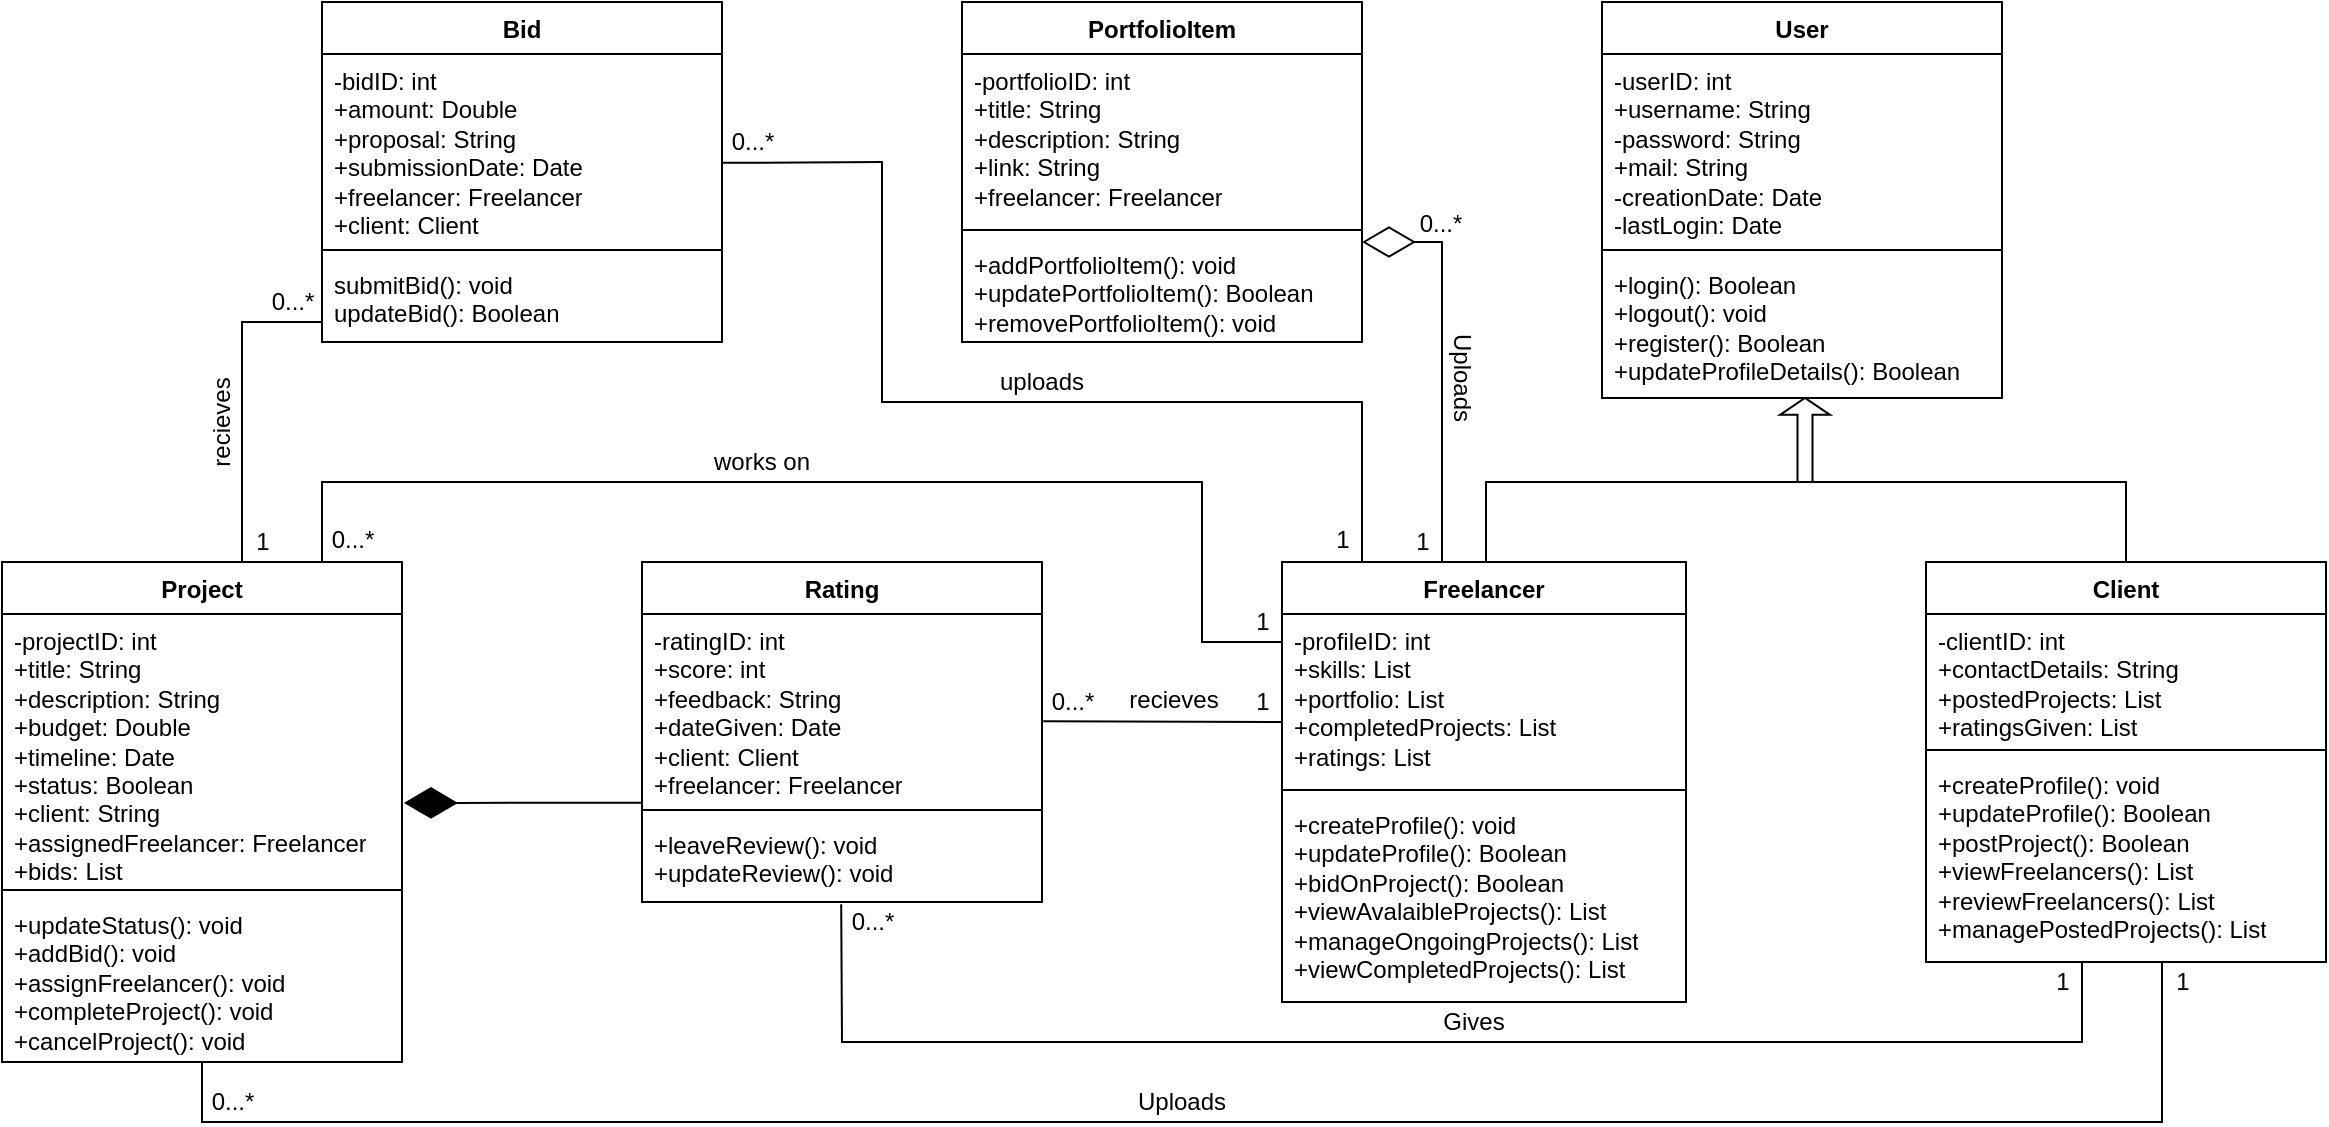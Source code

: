 <mxfile version="24.7.7">
  <diagram name="Page-1" id="2LrFgfVP0xyM8-J0gi2M">
    <mxGraphModel dx="1433" dy="632" grid="1" gridSize="10" guides="1" tooltips="1" connect="1" arrows="1" fold="1" page="1" pageScale="1.2" pageWidth="1100" pageHeight="850" math="0" shadow="0">
      <root>
        <mxCell id="0" />
        <mxCell id="1" parent="0" />
        <mxCell id="NhpR0w7WrQHZj8fpgpJC-158" value="" style="shape=partialRectangle;whiteSpace=wrap;html=1;bottom=0;right=0;fillColor=none;direction=north;movable=1;resizable=1;rotatable=1;deletable=1;editable=1;locked=0;connectable=1;" vertex="1" parent="1">
          <mxGeometry x="560" y="160" width="240" height="120" as="geometry" />
        </mxCell>
        <mxCell id="NhpR0w7WrQHZj8fpgpJC-107" value="User" style="swimlane;fontStyle=1;align=center;verticalAlign=top;childLayout=stackLayout;horizontal=1;startSize=26;horizontalStack=0;resizeParent=1;resizeParentMax=0;resizeLast=0;collapsible=1;marginBottom=0;whiteSpace=wrap;html=1;" vertex="1" parent="1">
          <mxGeometry x="920" y="80" width="200" height="198" as="geometry">
            <mxRectangle x="760" y="100" width="100" height="30" as="alternateBounds" />
          </mxGeometry>
        </mxCell>
        <mxCell id="NhpR0w7WrQHZj8fpgpJC-108" value="-userID: int&lt;div&gt;+username: String&lt;/div&gt;&lt;div&gt;-password: String&lt;/div&gt;&lt;div&gt;+mail: String&lt;/div&gt;&lt;div&gt;-creationDate: Date&lt;/div&gt;&lt;div&gt;-lastLogin: Date&lt;/div&gt;" style="text;strokeColor=none;fillColor=none;align=left;verticalAlign=top;spacingLeft=4;spacingRight=4;overflow=hidden;rotatable=0;points=[[0,0.5],[1,0.5]];portConstraint=eastwest;whiteSpace=wrap;html=1;" vertex="1" parent="NhpR0w7WrQHZj8fpgpJC-107">
          <mxGeometry y="26" width="200" height="94" as="geometry" />
        </mxCell>
        <mxCell id="NhpR0w7WrQHZj8fpgpJC-109" value="" style="line;strokeWidth=1;fillColor=none;align=left;verticalAlign=middle;spacingTop=-1;spacingLeft=3;spacingRight=3;rotatable=0;labelPosition=right;points=[];portConstraint=eastwest;strokeColor=inherit;" vertex="1" parent="NhpR0w7WrQHZj8fpgpJC-107">
          <mxGeometry y="120" width="200" height="8" as="geometry" />
        </mxCell>
        <mxCell id="NhpR0w7WrQHZj8fpgpJC-110" value="+login(): Boolean&lt;div&gt;+logout(): void&lt;/div&gt;&lt;div&gt;+register(): Boolean&lt;/div&gt;&lt;div&gt;+updateProfileDetails(): Boolean&lt;/div&gt;" style="text;strokeColor=none;fillColor=none;align=left;verticalAlign=top;spacingLeft=4;spacingRight=4;overflow=hidden;rotatable=0;points=[[0,0.5],[1,0.5]];portConstraint=eastwest;whiteSpace=wrap;html=1;" vertex="1" parent="NhpR0w7WrQHZj8fpgpJC-107">
          <mxGeometry y="128" width="200" height="70" as="geometry" />
        </mxCell>
        <mxCell id="NhpR0w7WrQHZj8fpgpJC-115" value="Freelancer" style="swimlane;fontStyle=1;align=center;verticalAlign=top;childLayout=stackLayout;horizontal=1;startSize=26;horizontalStack=0;resizeParent=1;resizeParentMax=0;resizeLast=0;collapsible=1;marginBottom=0;whiteSpace=wrap;html=1;" vertex="1" parent="1">
          <mxGeometry x="760" y="360" width="202" height="220" as="geometry" />
        </mxCell>
        <mxCell id="NhpR0w7WrQHZj8fpgpJC-116" value="&lt;div&gt;-profileID: int&lt;/div&gt;&lt;div&gt;+skills: List&lt;/div&gt;&lt;div&gt;+portfolio: List&lt;/div&gt;&lt;div&gt;+completedProjects: List&lt;/div&gt;&lt;div&gt;+ratings: List&lt;/div&gt;" style="text;strokeColor=none;fillColor=none;align=left;verticalAlign=top;spacingLeft=4;spacingRight=4;overflow=hidden;rotatable=0;points=[[0,0.5],[1,0.5]];portConstraint=eastwest;whiteSpace=wrap;html=1;" vertex="1" parent="NhpR0w7WrQHZj8fpgpJC-115">
          <mxGeometry y="26" width="202" height="84" as="geometry" />
        </mxCell>
        <mxCell id="NhpR0w7WrQHZj8fpgpJC-117" value="" style="line;strokeWidth=1;fillColor=none;align=left;verticalAlign=middle;spacingTop=-1;spacingLeft=3;spacingRight=3;rotatable=0;labelPosition=right;points=[];portConstraint=eastwest;strokeColor=inherit;" vertex="1" parent="NhpR0w7WrQHZj8fpgpJC-115">
          <mxGeometry y="110" width="202" height="8" as="geometry" />
        </mxCell>
        <mxCell id="NhpR0w7WrQHZj8fpgpJC-118" value="&lt;div&gt;+createProfile(): void&lt;/div&gt;&lt;div&gt;+updateProfile(): Boolean&lt;/div&gt;&lt;div&gt;+bidOnProject(): Boolean&lt;/div&gt;&lt;div&gt;+viewAvalaibleProjects(): List&lt;/div&gt;&lt;div&gt;+manageOngoingProjects(): List&lt;/div&gt;&lt;div&gt;+viewCompletedProjects(): List&lt;/div&gt;" style="text;strokeColor=none;fillColor=none;align=left;verticalAlign=top;spacingLeft=4;spacingRight=4;overflow=hidden;rotatable=0;points=[[0,0.5],[1,0.5]];portConstraint=eastwest;whiteSpace=wrap;html=1;" vertex="1" parent="NhpR0w7WrQHZj8fpgpJC-115">
          <mxGeometry y="118" width="202" height="102" as="geometry" />
        </mxCell>
        <mxCell id="NhpR0w7WrQHZj8fpgpJC-119" value="Client" style="swimlane;fontStyle=1;align=center;verticalAlign=top;childLayout=stackLayout;horizontal=1;startSize=26;horizontalStack=0;resizeParent=1;resizeParentMax=0;resizeLast=0;collapsible=1;marginBottom=0;whiteSpace=wrap;html=1;" vertex="1" parent="1">
          <mxGeometry x="1082" y="360" width="200" height="200" as="geometry" />
        </mxCell>
        <mxCell id="NhpR0w7WrQHZj8fpgpJC-120" value="&lt;div&gt;-clientID: int&lt;/div&gt;&lt;div&gt;+contactDetails: String&lt;/div&gt;&lt;div&gt;+postedProjects: List&lt;/div&gt;&lt;div&gt;+ratingsGiven: List&lt;/div&gt;" style="text;strokeColor=none;fillColor=none;align=left;verticalAlign=top;spacingLeft=4;spacingRight=4;overflow=hidden;rotatable=0;points=[[0,0.5],[1,0.5]];portConstraint=eastwest;whiteSpace=wrap;html=1;" vertex="1" parent="NhpR0w7WrQHZj8fpgpJC-119">
          <mxGeometry y="26" width="200" height="64" as="geometry" />
        </mxCell>
        <mxCell id="NhpR0w7WrQHZj8fpgpJC-121" value="" style="line;strokeWidth=1;fillColor=none;align=left;verticalAlign=middle;spacingTop=-1;spacingLeft=3;spacingRight=3;rotatable=0;labelPosition=right;points=[];portConstraint=eastwest;strokeColor=inherit;" vertex="1" parent="NhpR0w7WrQHZj8fpgpJC-119">
          <mxGeometry y="90" width="200" height="8" as="geometry" />
        </mxCell>
        <mxCell id="NhpR0w7WrQHZj8fpgpJC-122" value="+createProfile(): void&lt;div&gt;+updateProfile(): Boolean&lt;/div&gt;&lt;div&gt;+postProject(): Boolean&lt;/div&gt;&lt;div&gt;+viewFreelancers(): List&lt;/div&gt;&lt;div&gt;+reviewFreelancers(): List&lt;/div&gt;&lt;div&gt;+managePostedProjects(): List&lt;/div&gt;" style="text;strokeColor=none;fillColor=none;align=left;verticalAlign=top;spacingLeft=4;spacingRight=4;overflow=hidden;rotatable=0;points=[[0,0.5],[1,0.5]];portConstraint=eastwest;whiteSpace=wrap;html=1;" vertex="1" parent="NhpR0w7WrQHZj8fpgpJC-119">
          <mxGeometry y="98" width="200" height="102" as="geometry" />
        </mxCell>
        <mxCell id="NhpR0w7WrQHZj8fpgpJC-124" value="" style="shape=partialRectangle;whiteSpace=wrap;html=1;bottom=1;right=1;left=1;top=0;fillColor=none;routingCenterX=-0.5;direction=west;" vertex="1" parent="1">
          <mxGeometry x="862" y="320" width="320" height="40" as="geometry" />
        </mxCell>
        <mxCell id="NhpR0w7WrQHZj8fpgpJC-125" value="" style="shape=singleArrow;direction=north;whiteSpace=wrap;html=1;" vertex="1" parent="1">
          <mxGeometry x="1009" y="278" width="25" height="42" as="geometry" />
        </mxCell>
        <mxCell id="NhpR0w7WrQHZj8fpgpJC-127" value="Project" style="swimlane;fontStyle=1;align=center;verticalAlign=top;childLayout=stackLayout;horizontal=1;startSize=26;horizontalStack=0;resizeParent=1;resizeParentMax=0;resizeLast=0;collapsible=1;marginBottom=0;whiteSpace=wrap;html=1;" vertex="1" parent="1">
          <mxGeometry x="120" y="360" width="200" height="250" as="geometry" />
        </mxCell>
        <mxCell id="NhpR0w7WrQHZj8fpgpJC-128" value="&lt;div&gt;-projectID: int&lt;/div&gt;&lt;div&gt;+title: String&lt;/div&gt;&lt;div&gt;+description: String&lt;/div&gt;&lt;div&gt;+budget: Double&lt;/div&gt;&lt;div&gt;+timeline: Date&lt;/div&gt;&lt;div&gt;+status: Boolean&lt;/div&gt;&lt;div&gt;+client: String&lt;/div&gt;&lt;div&gt;+assignedFreelancer: Freelancer&lt;/div&gt;&lt;div&gt;+bids: List&lt;/div&gt;" style="text;strokeColor=none;fillColor=none;align=left;verticalAlign=top;spacingLeft=4;spacingRight=4;overflow=hidden;rotatable=0;points=[[0,0.5],[1,0.5]];portConstraint=eastwest;whiteSpace=wrap;html=1;" vertex="1" parent="NhpR0w7WrQHZj8fpgpJC-127">
          <mxGeometry y="26" width="200" height="134" as="geometry" />
        </mxCell>
        <mxCell id="NhpR0w7WrQHZj8fpgpJC-129" value="" style="line;strokeWidth=1;fillColor=none;align=left;verticalAlign=middle;spacingTop=-1;spacingLeft=3;spacingRight=3;rotatable=0;labelPosition=right;points=[];portConstraint=eastwest;strokeColor=inherit;" vertex="1" parent="NhpR0w7WrQHZj8fpgpJC-127">
          <mxGeometry y="160" width="200" height="8" as="geometry" />
        </mxCell>
        <mxCell id="NhpR0w7WrQHZj8fpgpJC-130" value="&lt;div&gt;+updateStatus(): void&lt;/div&gt;&lt;div&gt;+addBid(): void&lt;/div&gt;&lt;div&gt;+assignFreelancer(): void&lt;/div&gt;&lt;div&gt;+completeProject(): void&lt;/div&gt;&lt;div&gt;+cancelProject(): void&lt;/div&gt;" style="text;strokeColor=none;fillColor=none;align=left;verticalAlign=top;spacingLeft=4;spacingRight=4;overflow=hidden;rotatable=0;points=[[0,0.5],[1,0.5]];portConstraint=eastwest;whiteSpace=wrap;html=1;" vertex="1" parent="NhpR0w7WrQHZj8fpgpJC-127">
          <mxGeometry y="168" width="200" height="82" as="geometry" />
        </mxCell>
        <mxCell id="NhpR0w7WrQHZj8fpgpJC-131" value="PortfolioItem" style="swimlane;fontStyle=1;align=center;verticalAlign=top;childLayout=stackLayout;horizontal=1;startSize=26;horizontalStack=0;resizeParent=1;resizeParentMax=0;resizeLast=0;collapsible=1;marginBottom=0;whiteSpace=wrap;html=1;" vertex="1" parent="1">
          <mxGeometry x="600" y="80" width="200" height="170" as="geometry" />
        </mxCell>
        <mxCell id="NhpR0w7WrQHZj8fpgpJC-132" value="&lt;div&gt;-portfolioID: int&lt;/div&gt;&lt;div&gt;+title: String&lt;/div&gt;&lt;div&gt;+description: String&lt;/div&gt;&lt;div&gt;+link: String&lt;/div&gt;&lt;div&gt;+freelancer: Freelancer&lt;/div&gt;" style="text;strokeColor=none;fillColor=none;align=left;verticalAlign=top;spacingLeft=4;spacingRight=4;overflow=hidden;rotatable=0;points=[[0,0.5],[1,0.5]];portConstraint=eastwest;whiteSpace=wrap;html=1;" vertex="1" parent="NhpR0w7WrQHZj8fpgpJC-131">
          <mxGeometry y="26" width="200" height="84" as="geometry" />
        </mxCell>
        <mxCell id="NhpR0w7WrQHZj8fpgpJC-133" value="" style="line;strokeWidth=1;fillColor=none;align=left;verticalAlign=middle;spacingTop=-1;spacingLeft=3;spacingRight=3;rotatable=0;labelPosition=right;points=[];portConstraint=eastwest;strokeColor=inherit;" vertex="1" parent="NhpR0w7WrQHZj8fpgpJC-131">
          <mxGeometry y="110" width="200" height="8" as="geometry" />
        </mxCell>
        <mxCell id="NhpR0w7WrQHZj8fpgpJC-134" value="&lt;div&gt;+addPortfolioItem(): void&lt;/div&gt;&lt;div&gt;+updatePortfolioItem(): Boolean&lt;/div&gt;&lt;div&gt;+removePortfolioItem(): void&lt;/div&gt;" style="text;strokeColor=none;fillColor=none;align=left;verticalAlign=top;spacingLeft=4;spacingRight=4;overflow=hidden;rotatable=0;points=[[0,0.5],[1,0.5]];portConstraint=eastwest;whiteSpace=wrap;html=1;" vertex="1" parent="NhpR0w7WrQHZj8fpgpJC-131">
          <mxGeometry y="118" width="200" height="52" as="geometry" />
        </mxCell>
        <mxCell id="NhpR0w7WrQHZj8fpgpJC-135" value="Bid" style="swimlane;fontStyle=1;align=center;verticalAlign=top;childLayout=stackLayout;horizontal=1;startSize=26;horizontalStack=0;resizeParent=1;resizeParentMax=0;resizeLast=0;collapsible=1;marginBottom=0;whiteSpace=wrap;html=1;" vertex="1" parent="1">
          <mxGeometry x="280" y="80" width="200" height="170" as="geometry" />
        </mxCell>
        <mxCell id="NhpR0w7WrQHZj8fpgpJC-136" value="&lt;div&gt;-bidID: int&lt;/div&gt;&lt;div&gt;+amount: Double&lt;/div&gt;&lt;div&gt;+proposal: String&lt;/div&gt;&lt;div&gt;+submissionDate: Date&lt;/div&gt;&lt;div&gt;+freelancer: Freelancer&lt;/div&gt;&lt;div&gt;+client: Client&lt;/div&gt;" style="text;strokeColor=none;fillColor=none;align=left;verticalAlign=top;spacingLeft=4;spacingRight=4;overflow=hidden;rotatable=0;points=[[0,0.5],[1,0.5]];portConstraint=eastwest;whiteSpace=wrap;html=1;" vertex="1" parent="NhpR0w7WrQHZj8fpgpJC-135">
          <mxGeometry y="26" width="200" height="94" as="geometry" />
        </mxCell>
        <mxCell id="NhpR0w7WrQHZj8fpgpJC-137" value="" style="line;strokeWidth=1;fillColor=none;align=left;verticalAlign=middle;spacingTop=-1;spacingLeft=3;spacingRight=3;rotatable=0;labelPosition=right;points=[];portConstraint=eastwest;strokeColor=inherit;" vertex="1" parent="NhpR0w7WrQHZj8fpgpJC-135">
          <mxGeometry y="120" width="200" height="8" as="geometry" />
        </mxCell>
        <mxCell id="NhpR0w7WrQHZj8fpgpJC-138" value="&lt;div&gt;submitBid(): void&lt;/div&gt;&lt;div&gt;updateBid(): Boolean&lt;/div&gt;" style="text;strokeColor=none;fillColor=none;align=left;verticalAlign=top;spacingLeft=4;spacingRight=4;overflow=hidden;rotatable=0;points=[[0,0.5],[1,0.5]];portConstraint=eastwest;whiteSpace=wrap;html=1;" vertex="1" parent="NhpR0w7WrQHZj8fpgpJC-135">
          <mxGeometry y="128" width="200" height="42" as="geometry" />
        </mxCell>
        <mxCell id="NhpR0w7WrQHZj8fpgpJC-139" value="Rating" style="swimlane;fontStyle=1;align=center;verticalAlign=top;childLayout=stackLayout;horizontal=1;startSize=26;horizontalStack=0;resizeParent=1;resizeParentMax=0;resizeLast=0;collapsible=1;marginBottom=0;whiteSpace=wrap;html=1;" vertex="1" parent="1">
          <mxGeometry x="440" y="360" width="200" height="170" as="geometry" />
        </mxCell>
        <mxCell id="NhpR0w7WrQHZj8fpgpJC-140" value="&lt;div&gt;-ratingID: int&lt;/div&gt;&lt;div&gt;+score: int&lt;/div&gt;&lt;div&gt;+feedback: String&lt;/div&gt;&lt;div&gt;+dateGiven: Date&lt;/div&gt;&lt;div&gt;+client: Client&lt;/div&gt;&lt;div&gt;+freelancer: Freelancer&lt;/div&gt;" style="text;strokeColor=none;fillColor=none;align=left;verticalAlign=top;spacingLeft=4;spacingRight=4;overflow=hidden;rotatable=0;points=[[0,0.5],[1,0.5]];portConstraint=eastwest;whiteSpace=wrap;html=1;" vertex="1" parent="NhpR0w7WrQHZj8fpgpJC-139">
          <mxGeometry y="26" width="200" height="94" as="geometry" />
        </mxCell>
        <mxCell id="NhpR0w7WrQHZj8fpgpJC-141" value="" style="line;strokeWidth=1;fillColor=none;align=left;verticalAlign=middle;spacingTop=-1;spacingLeft=3;spacingRight=3;rotatable=0;labelPosition=right;points=[];portConstraint=eastwest;strokeColor=inherit;" vertex="1" parent="NhpR0w7WrQHZj8fpgpJC-139">
          <mxGeometry y="120" width="200" height="8" as="geometry" />
        </mxCell>
        <mxCell id="NhpR0w7WrQHZj8fpgpJC-142" value="+leaveReview(): void&lt;div&gt;+updateReview(): void&lt;/div&gt;" style="text;strokeColor=none;fillColor=none;align=left;verticalAlign=top;spacingLeft=4;spacingRight=4;overflow=hidden;rotatable=0;points=[[0,0.5],[1,0.5]];portConstraint=eastwest;whiteSpace=wrap;html=1;" vertex="1" parent="NhpR0w7WrQHZj8fpgpJC-139">
          <mxGeometry y="128" width="200" height="42" as="geometry" />
        </mxCell>
        <mxCell id="NhpR0w7WrQHZj8fpgpJC-143" value="" style="endArrow=diamondThin;endFill=0;endSize=24;html=1;rounded=0;" edge="1" parent="1">
          <mxGeometry width="160" relative="1" as="geometry">
            <mxPoint x="840" y="360" as="sourcePoint" />
            <mxPoint x="800" y="200" as="targetPoint" />
            <Array as="points">
              <mxPoint x="840" y="200" />
            </Array>
          </mxGeometry>
        </mxCell>
        <mxCell id="NhpR0w7WrQHZj8fpgpJC-144" value="1" style="text;html=1;align=center;verticalAlign=middle;resizable=1;points=[];autosize=1;strokeColor=none;fillColor=none;" vertex="1" parent="1">
          <mxGeometry x="820" y="340" width="20" height="20" as="geometry" />
        </mxCell>
        <mxCell id="NhpR0w7WrQHZj8fpgpJC-146" value="0...*" style="text;html=1;align=center;verticalAlign=middle;resizable=1;points=[100];autosize=1;strokeColor=none;fillColor=none;" vertex="1" parent="1">
          <mxGeometry x="826" y="183" width="25" height="15" as="geometry" />
        </mxCell>
        <mxCell id="NhpR0w7WrQHZj8fpgpJC-155" value="" style="endArrow=none;html=1;rounded=0;exitX=0.198;exitY=0;exitDx=0;exitDy=0;exitPerimeter=0;entryX=0;entryY=1;entryDx=0;entryDy=0;" edge="1" parent="1" source="NhpR0w7WrQHZj8fpgpJC-115" target="NhpR0w7WrQHZj8fpgpJC-158">
          <mxGeometry width="50" height="50" relative="1" as="geometry">
            <mxPoint x="780" y="320" as="sourcePoint" />
            <mxPoint x="800" y="320" as="targetPoint" />
          </mxGeometry>
        </mxCell>
        <mxCell id="NhpR0w7WrQHZj8fpgpJC-156" value="" style="endArrow=none;html=1;rounded=0;exitX=1.003;exitY=0.571;exitDx=0;exitDy=0;exitPerimeter=0;entryX=0;entryY=0.643;entryDx=0;entryDy=0;entryPerimeter=0;" edge="1" parent="1" source="NhpR0w7WrQHZj8fpgpJC-140" target="NhpR0w7WrQHZj8fpgpJC-116">
          <mxGeometry width="50" height="50" relative="1" as="geometry">
            <mxPoint x="750" y="350" as="sourcePoint" />
            <mxPoint x="800" y="300" as="targetPoint" />
          </mxGeometry>
        </mxCell>
        <mxCell id="NhpR0w7WrQHZj8fpgpJC-159" value="" style="endArrow=diamondThin;endFill=1;endSize=24;html=1;rounded=0;entryX=1.005;entryY=0.705;entryDx=0;entryDy=0;entryPerimeter=0;exitX=0;exitY=1.004;exitDx=0;exitDy=0;exitPerimeter=0;" edge="1" parent="1" source="NhpR0w7WrQHZj8fpgpJC-140" target="NhpR0w7WrQHZj8fpgpJC-128">
          <mxGeometry width="160" relative="1" as="geometry">
            <mxPoint x="580" y="350" as="sourcePoint" />
            <mxPoint x="740" y="350" as="targetPoint" />
          </mxGeometry>
        </mxCell>
        <mxCell id="NhpR0w7WrQHZj8fpgpJC-164" value="" style="shape=partialRectangle;whiteSpace=wrap;html=1;bottom=0;right=0;fillColor=none;direction=west;" vertex="1" parent="1">
          <mxGeometry x="540" y="560" width="620" height="40" as="geometry" />
        </mxCell>
        <mxCell id="NhpR0w7WrQHZj8fpgpJC-165" value="" style="endArrow=none;html=1;rounded=0;entryX=0.498;entryY=1.027;entryDx=0;entryDy=0;entryPerimeter=0;" edge="1" parent="1" target="NhpR0w7WrQHZj8fpgpJC-142">
          <mxGeometry width="50" height="50" relative="1" as="geometry">
            <mxPoint x="540" y="600" as="sourcePoint" />
            <mxPoint x="590" y="550" as="targetPoint" />
          </mxGeometry>
        </mxCell>
        <mxCell id="NhpR0w7WrQHZj8fpgpJC-166" value="" style="shape=partialRectangle;whiteSpace=wrap;html=1;bottom=0;right=0;fillColor=none;direction=west;" vertex="1" parent="1">
          <mxGeometry x="220" y="560" width="980" height="80" as="geometry" />
        </mxCell>
        <mxCell id="NhpR0w7WrQHZj8fpgpJC-167" value="" style="endArrow=none;html=1;rounded=0;entryX=1;entryY=0.382;entryDx=0;entryDy=0;entryPerimeter=0;" edge="1" parent="1" target="NhpR0w7WrQHZj8fpgpJC-166">
          <mxGeometry width="50" height="50" relative="1" as="geometry">
            <mxPoint x="220" y="640" as="sourcePoint" />
            <mxPoint x="270" y="590" as="targetPoint" />
          </mxGeometry>
        </mxCell>
        <mxCell id="NhpR0w7WrQHZj8fpgpJC-168" value="" style="shape=partialRectangle;whiteSpace=wrap;html=1;bottom=0;right=0;fillColor=none;direction=east;movable=1;resizable=1;rotatable=1;deletable=1;editable=1;locked=0;connectable=1;" vertex="1" parent="1">
          <mxGeometry x="240" y="240" width="40" height="120" as="geometry" />
        </mxCell>
        <mxCell id="NhpR0w7WrQHZj8fpgpJC-169" value="" style="endArrow=none;html=1;rounded=0;exitX=0.999;exitY=0.579;exitDx=0;exitDy=0;exitPerimeter=0;" edge="1" parent="1" source="NhpR0w7WrQHZj8fpgpJC-136">
          <mxGeometry width="50" height="50" relative="1" as="geometry">
            <mxPoint x="510" y="210" as="sourcePoint" />
            <mxPoint x="560" y="160" as="targetPoint" />
          </mxGeometry>
        </mxCell>
        <mxCell id="NhpR0w7WrQHZj8fpgpJC-170" value="1" style="text;html=1;align=center;verticalAlign=middle;resizable=1;points=[];autosize=1;strokeColor=none;fillColor=none;" vertex="1" parent="1">
          <mxGeometry x="780" y="339" width="20" height="20" as="geometry" />
        </mxCell>
        <mxCell id="NhpR0w7WrQHZj8fpgpJC-173" value="0...*" style="text;html=1;align=center;verticalAlign=middle;resizable=1;points=[100];autosize=1;strokeColor=none;fillColor=none;" vertex="1" parent="1">
          <mxGeometry x="480" y="140" width="30" height="20" as="geometry" />
        </mxCell>
        <mxCell id="NhpR0w7WrQHZj8fpgpJC-174" value="" style="shape=partialRectangle;whiteSpace=wrap;html=1;bottom=0;right=0;fillColor=none;" vertex="1" parent="1">
          <mxGeometry x="280" y="320" width="440" height="40" as="geometry" />
        </mxCell>
        <mxCell id="NhpR0w7WrQHZj8fpgpJC-175" value="" style="shape=partialRectangle;whiteSpace=wrap;html=1;bottom=0;right=0;fillColor=none;direction=north;" vertex="1" parent="1">
          <mxGeometry x="720" y="320" width="40" height="80" as="geometry" />
        </mxCell>
        <mxCell id="NhpR0w7WrQHZj8fpgpJC-176" value="1" style="text;html=1;align=center;verticalAlign=middle;resizable=1;points=[];autosize=1;strokeColor=none;fillColor=none;" vertex="1" parent="1">
          <mxGeometry x="740" y="380" width="20" height="20" as="geometry" />
        </mxCell>
        <mxCell id="NhpR0w7WrQHZj8fpgpJC-177" value="0...*" style="text;html=1;align=center;verticalAlign=middle;resizable=1;points=[100];autosize=1;strokeColor=none;fillColor=none;" vertex="1" parent="1">
          <mxGeometry x="280" y="339" width="30" height="20" as="geometry" />
        </mxCell>
        <mxCell id="NhpR0w7WrQHZj8fpgpJC-178" value="1" style="text;html=1;align=center;verticalAlign=middle;resizable=1;points=[];autosize=1;strokeColor=none;fillColor=none;" vertex="1" parent="1">
          <mxGeometry x="240" y="340" width="20" height="20" as="geometry" />
        </mxCell>
        <mxCell id="NhpR0w7WrQHZj8fpgpJC-179" value="0...*" style="text;html=1;align=center;verticalAlign=middle;resizable=1;points=[100];autosize=1;strokeColor=none;fillColor=none;" vertex="1" parent="1">
          <mxGeometry x="250" y="220" width="30" height="20" as="geometry" />
        </mxCell>
        <mxCell id="NhpR0w7WrQHZj8fpgpJC-180" value="1" style="text;html=1;align=center;verticalAlign=middle;resizable=1;points=[];autosize=1;strokeColor=none;fillColor=none;" vertex="1" parent="1">
          <mxGeometry x="740" y="420" width="20" height="20" as="geometry" />
        </mxCell>
        <mxCell id="NhpR0w7WrQHZj8fpgpJC-181" value="0...*" style="text;html=1;align=center;verticalAlign=middle;resizable=1;points=[100];autosize=1;strokeColor=none;fillColor=none;" vertex="1" parent="1">
          <mxGeometry x="640" y="420" width="30" height="20" as="geometry" />
        </mxCell>
        <mxCell id="NhpR0w7WrQHZj8fpgpJC-182" value="1" style="text;html=1;align=center;verticalAlign=middle;resizable=1;points=[];autosize=1;strokeColor=none;fillColor=none;" vertex="1" parent="1">
          <mxGeometry x="1140" y="560" width="20" height="20" as="geometry" />
        </mxCell>
        <mxCell id="NhpR0w7WrQHZj8fpgpJC-183" value="0...*" style="text;html=1;align=center;verticalAlign=middle;resizable=1;points=[100];autosize=1;strokeColor=none;fillColor=none;" vertex="1" parent="1">
          <mxGeometry x="540" y="530" width="30" height="20" as="geometry" />
        </mxCell>
        <mxCell id="NhpR0w7WrQHZj8fpgpJC-184" value="1" style="text;html=1;align=center;verticalAlign=middle;resizable=1;points=[];autosize=1;strokeColor=none;fillColor=none;" vertex="1" parent="1">
          <mxGeometry x="1200" y="560" width="20" height="20" as="geometry" />
        </mxCell>
        <mxCell id="NhpR0w7WrQHZj8fpgpJC-185" value="0...*" style="text;html=1;align=center;verticalAlign=middle;resizable=1;points=[100];autosize=1;strokeColor=none;fillColor=none;" vertex="1" parent="1">
          <mxGeometry x="220" y="620" width="30" height="20" as="geometry" />
        </mxCell>
        <mxCell id="NhpR0w7WrQHZj8fpgpJC-186" value="Gives" style="text;html=1;align=center;verticalAlign=middle;whiteSpace=wrap;rounded=0;" vertex="1" parent="1">
          <mxGeometry x="826" y="580" width="60" height="20" as="geometry" />
        </mxCell>
        <mxCell id="NhpR0w7WrQHZj8fpgpJC-187" value="Uploads" style="text;html=1;align=center;verticalAlign=middle;whiteSpace=wrap;rounded=0;" vertex="1" parent="1">
          <mxGeometry x="680" y="620" width="60" height="20" as="geometry" />
        </mxCell>
        <mxCell id="NhpR0w7WrQHZj8fpgpJC-191" value="recieves" style="text;html=1;align=center;verticalAlign=middle;whiteSpace=wrap;rounded=0;" vertex="1" parent="1">
          <mxGeometry x="676" y="419" width="60" height="20" as="geometry" />
        </mxCell>
        <mxCell id="NhpR0w7WrQHZj8fpgpJC-192" value="Uploads" style="text;html=1;align=center;verticalAlign=middle;whiteSpace=wrap;rounded=0;rotation=90;" vertex="1" parent="1">
          <mxGeometry x="820" y="258" width="60" height="20" as="geometry" />
        </mxCell>
        <mxCell id="NhpR0w7WrQHZj8fpgpJC-193" value="recieves" style="text;html=1;align=center;verticalAlign=middle;whiteSpace=wrap;rounded=0;rotation=270;" vertex="1" parent="1">
          <mxGeometry x="200" y="280" width="60" height="20" as="geometry" />
        </mxCell>
        <mxCell id="NhpR0w7WrQHZj8fpgpJC-195" value="works on" style="text;html=1;align=center;verticalAlign=middle;whiteSpace=wrap;rounded=0;rotation=0;" vertex="1" parent="1">
          <mxGeometry x="470" y="300" width="60" height="20" as="geometry" />
        </mxCell>
        <mxCell id="NhpR0w7WrQHZj8fpgpJC-196" value="uploads" style="text;html=1;align=center;verticalAlign=middle;whiteSpace=wrap;rounded=0;rotation=0;" vertex="1" parent="1">
          <mxGeometry x="610" y="260" width="60" height="20" as="geometry" />
        </mxCell>
      </root>
    </mxGraphModel>
  </diagram>
</mxfile>
